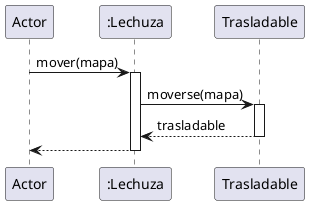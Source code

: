 @startuml
participant Actor
Actor -> ":Lechuza" : mover(mapa)
activate ":Lechuza"
":Lechuza" -> Trasladable : moverse(mapa)
activate Trasladable
Trasladable --> ":Lechuza": trasladable
deactivate Trasladable

return
@enduml